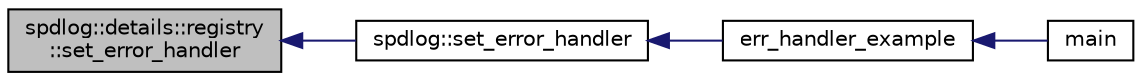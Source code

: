 digraph "spdlog::details::registry::set_error_handler"
{
  edge [fontname="Helvetica",fontsize="10",labelfontname="Helvetica",labelfontsize="10"];
  node [fontname="Helvetica",fontsize="10",shape=record];
  rankdir="LR";
  Node1 [label="spdlog::details::registry\l::set_error_handler",height=0.2,width=0.4,color="black", fillcolor="grey75", style="filled" fontcolor="black"];
  Node1 -> Node2 [dir="back",color="midnightblue",fontsize="10",style="solid",fontname="Helvetica"];
  Node2 [label="spdlog::set_error_handler",height=0.2,width=0.4,color="black", fillcolor="white", style="filled",URL="$namespacespdlog.html#aff4886a7bf8585815d8fd1f819f91be0"];
  Node2 -> Node3 [dir="back",color="midnightblue",fontsize="10",style="solid",fontname="Helvetica"];
  Node3 [label="err_handler_example",height=0.2,width=0.4,color="black", fillcolor="white", style="filled",URL="$example_8cpp.html#afdb3d98f0ed84d35fc4f67ee6cc6abf8"];
  Node3 -> Node4 [dir="back",color="midnightblue",fontsize="10",style="solid",fontname="Helvetica"];
  Node4 [label="main",height=0.2,width=0.4,color="black", fillcolor="white", style="filled",URL="$example_8cpp.html#a81ce304348a420752ee080480d2b3095"];
}
